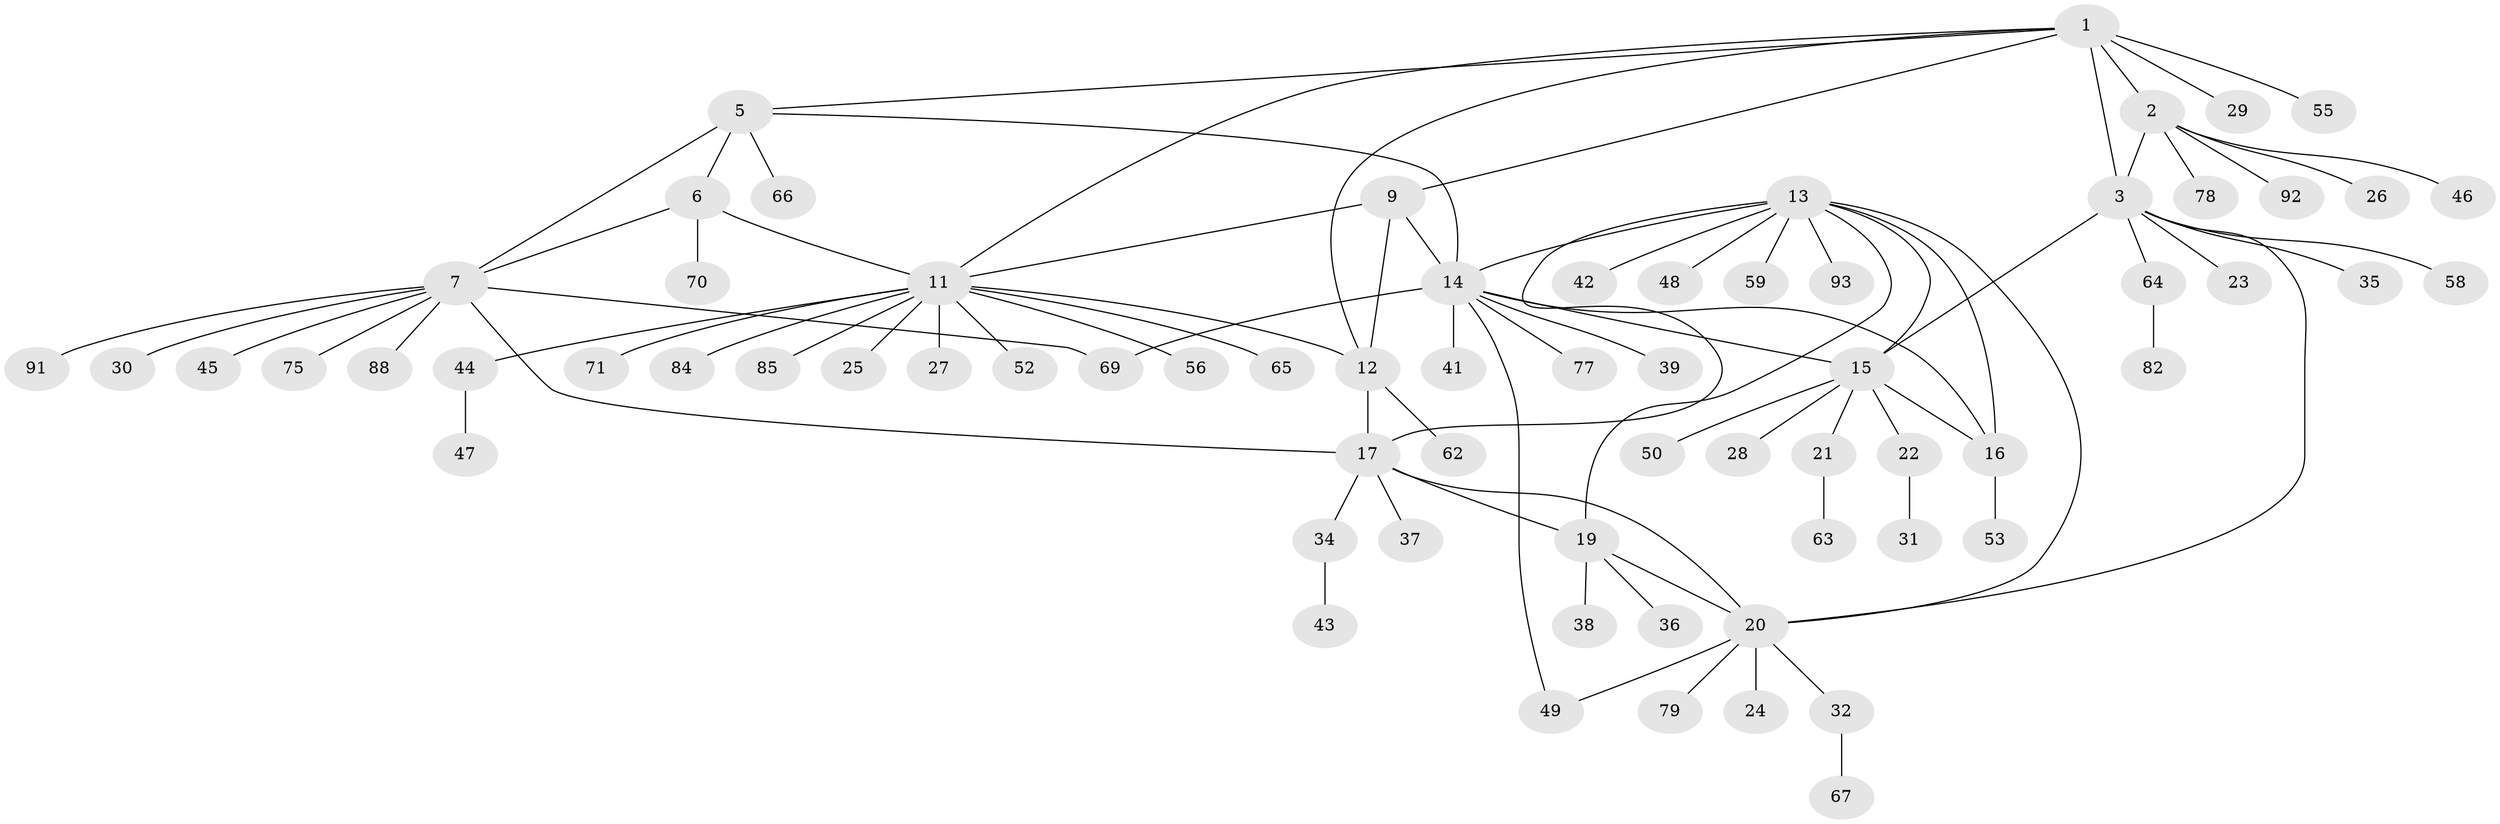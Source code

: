 // Generated by graph-tools (version 1.1) at 2025/24/03/03/25 07:24:12]
// undirected, 70 vertices, 88 edges
graph export_dot {
graph [start="1"]
  node [color=gray90,style=filled];
  1 [super="+10"];
  2 [super="+61"];
  3 [super="+4"];
  5 [super="+51"];
  6 [super="+8"];
  7 [super="+73"];
  9 [super="+90"];
  11 [super="+60"];
  12 [super="+54"];
  13 [super="+18"];
  14 [super="+72"];
  15 [super="+83"];
  16 [super="+86"];
  17 [super="+76"];
  19 [super="+74"];
  20 [super="+81"];
  21 [super="+33"];
  22 [super="+40"];
  23;
  24;
  25;
  26;
  27;
  28;
  29;
  30;
  31;
  32 [super="+89"];
  34;
  35;
  36;
  37;
  38;
  39;
  41;
  42;
  43;
  44 [super="+87"];
  45;
  46;
  47;
  48 [super="+57"];
  49;
  50;
  52;
  53;
  55;
  56;
  58;
  59;
  62;
  63;
  64 [super="+68"];
  65;
  66;
  67;
  69;
  70;
  71;
  75;
  77;
  78 [super="+80"];
  79;
  82;
  84;
  85;
  88;
  91;
  92;
  93;
  1 -- 2;
  1 -- 3 [weight=2];
  1 -- 5;
  1 -- 29;
  1 -- 55;
  1 -- 11;
  1 -- 12;
  1 -- 9;
  2 -- 3 [weight=2];
  2 -- 26;
  2 -- 46;
  2 -- 92;
  2 -- 78;
  3 -- 20;
  3 -- 35;
  3 -- 58;
  3 -- 64;
  3 -- 23;
  3 -- 15;
  5 -- 6 [weight=2];
  5 -- 7;
  5 -- 14;
  5 -- 66;
  6 -- 7 [weight=2];
  6 -- 70;
  6 -- 11;
  7 -- 17;
  7 -- 30;
  7 -- 45;
  7 -- 69;
  7 -- 75;
  7 -- 88;
  7 -- 91;
  9 -- 11;
  9 -- 12;
  9 -- 14;
  11 -- 12;
  11 -- 25;
  11 -- 27;
  11 -- 44;
  11 -- 52;
  11 -- 56;
  11 -- 65;
  11 -- 71;
  11 -- 84;
  11 -- 85;
  12 -- 17;
  12 -- 62;
  13 -- 14;
  13 -- 15;
  13 -- 16;
  13 -- 42;
  13 -- 48;
  13 -- 59;
  13 -- 93;
  13 -- 17;
  13 -- 19;
  13 -- 20;
  14 -- 15;
  14 -- 16;
  14 -- 39;
  14 -- 41;
  14 -- 49;
  14 -- 77;
  14 -- 69;
  15 -- 16;
  15 -- 21;
  15 -- 22;
  15 -- 28;
  15 -- 50;
  16 -- 53;
  17 -- 19;
  17 -- 20;
  17 -- 34;
  17 -- 37;
  19 -- 20;
  19 -- 36;
  19 -- 38;
  20 -- 24;
  20 -- 32;
  20 -- 49;
  20 -- 79;
  21 -- 63;
  22 -- 31;
  32 -- 67;
  34 -- 43;
  44 -- 47;
  64 -- 82;
}
